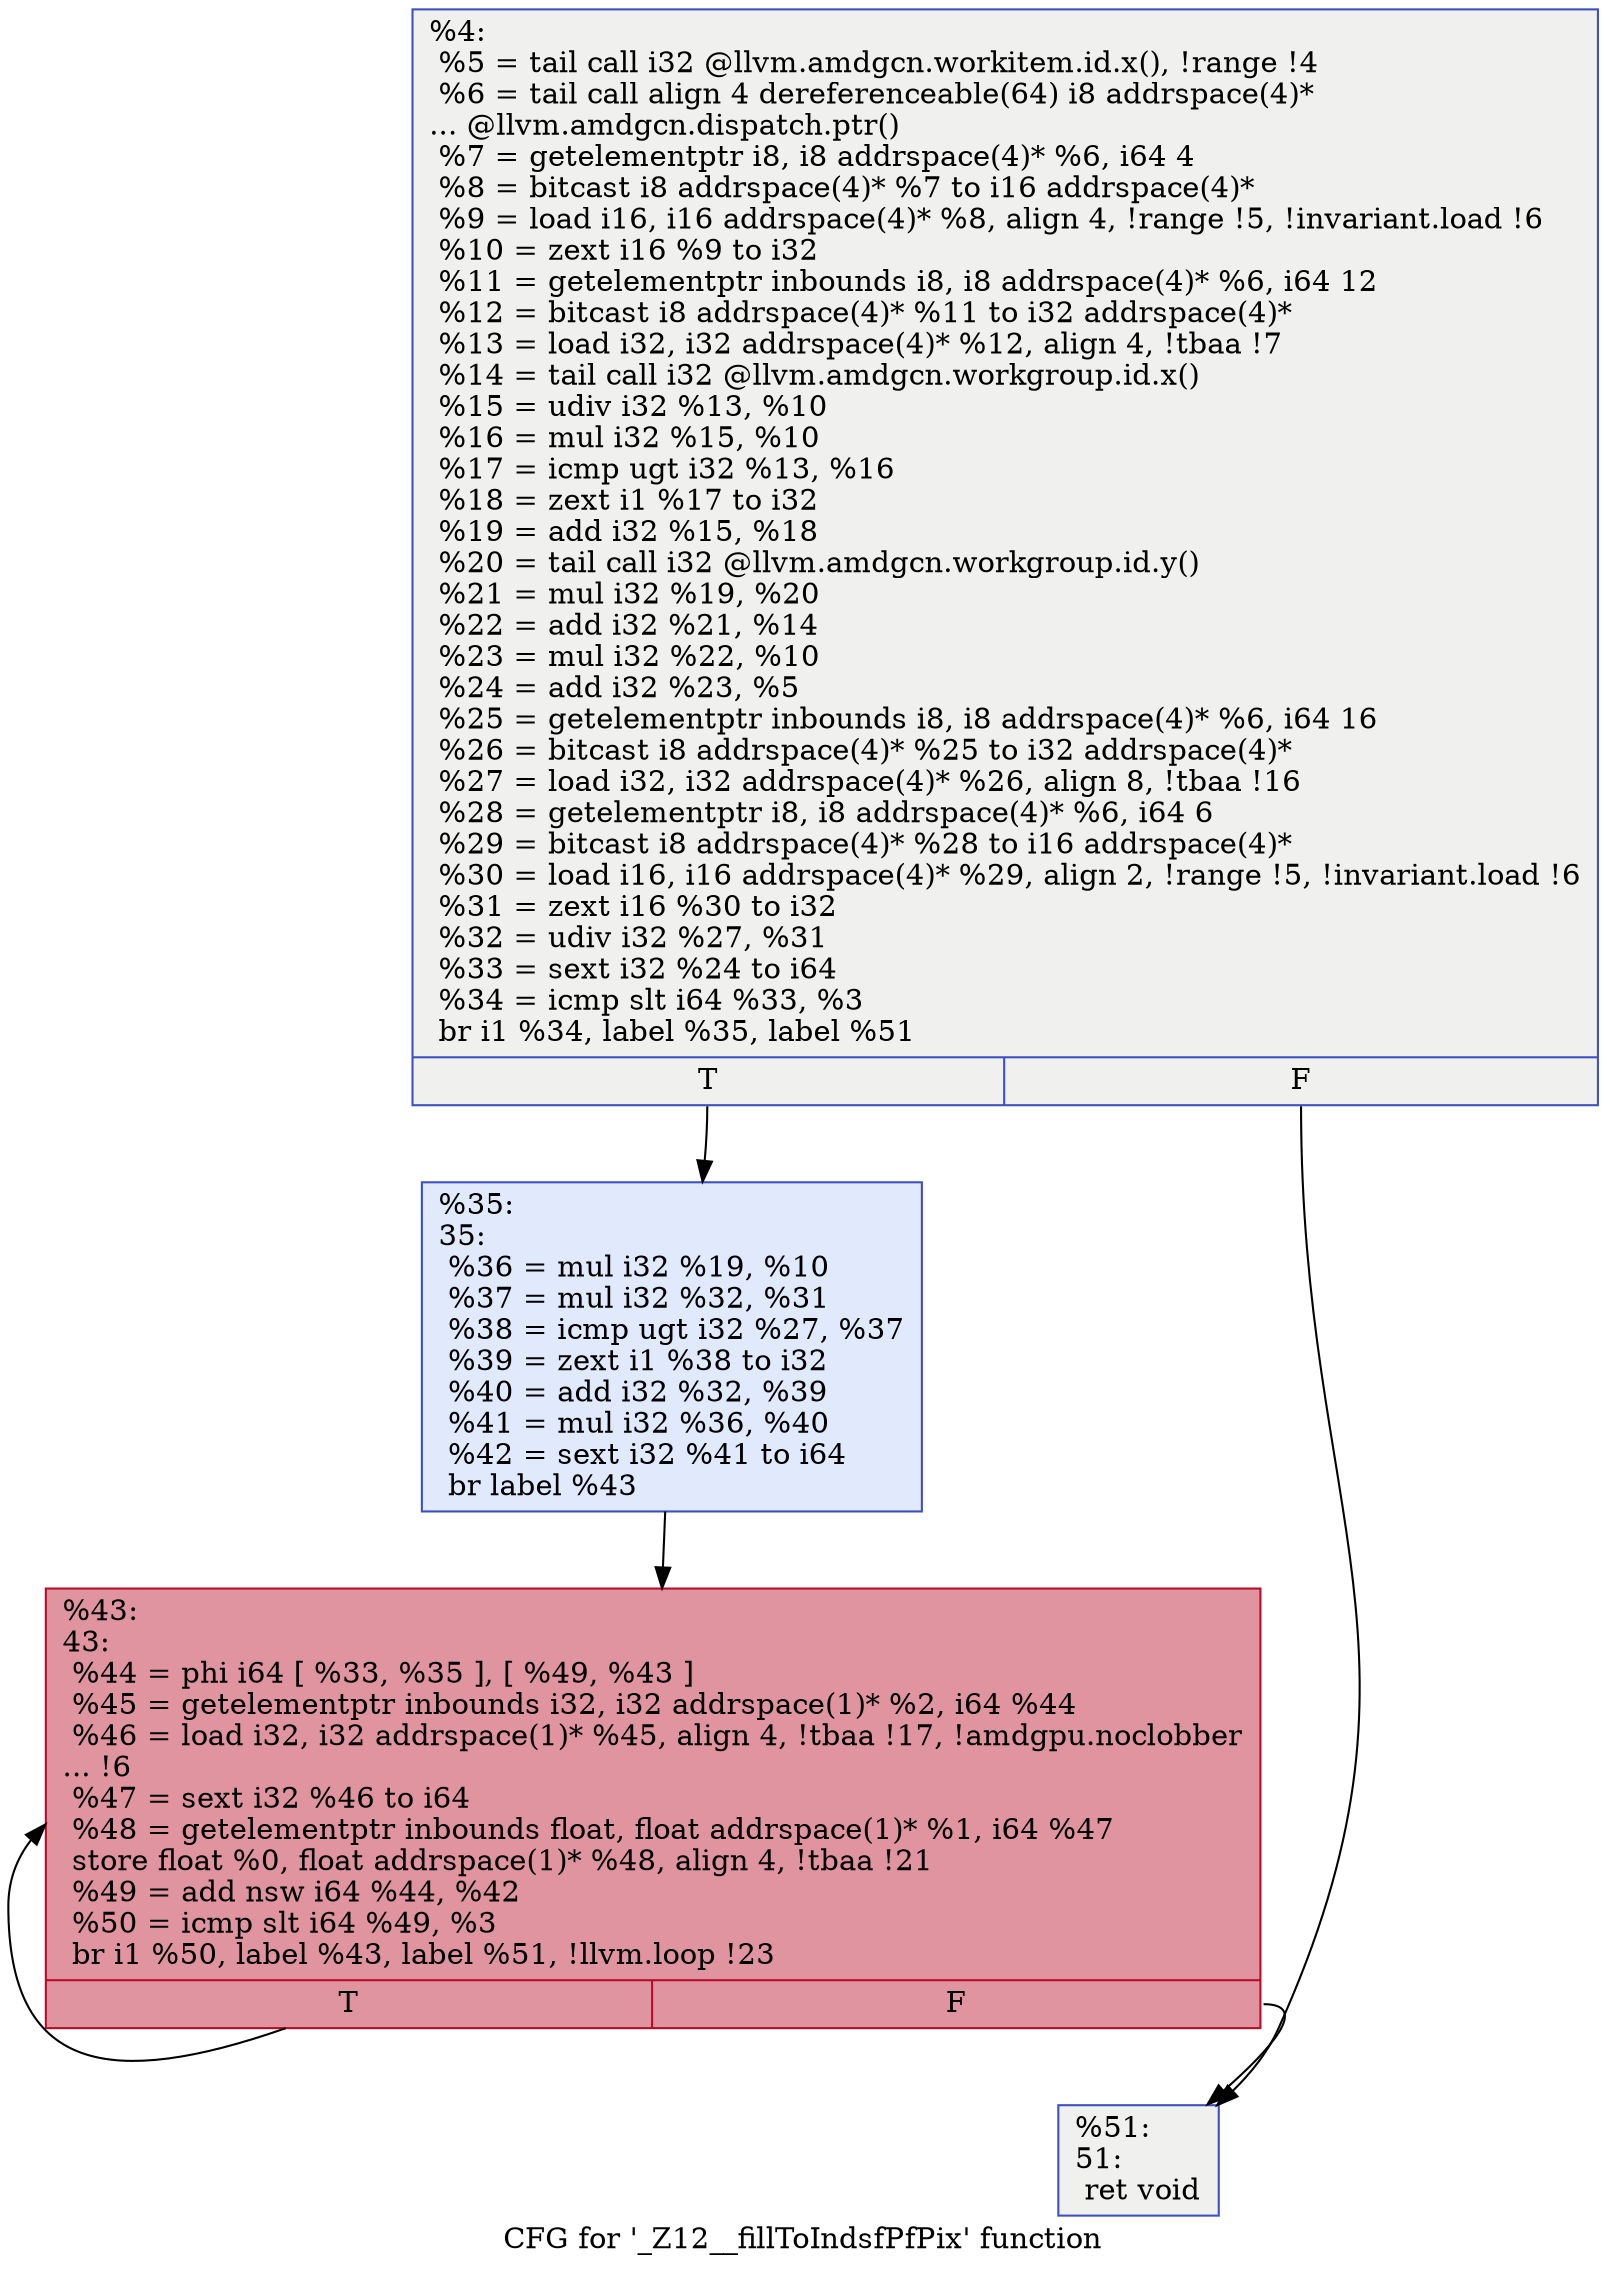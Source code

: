 digraph "CFG for '_Z12__fillToIndsfPfPix' function" {
	label="CFG for '_Z12__fillToIndsfPfPix' function";

	Node0x4831800 [shape=record,color="#3d50c3ff", style=filled, fillcolor="#dedcdb70",label="{%4:\l  %5 = tail call i32 @llvm.amdgcn.workitem.id.x(), !range !4\l  %6 = tail call align 4 dereferenceable(64) i8 addrspace(4)*\l... @llvm.amdgcn.dispatch.ptr()\l  %7 = getelementptr i8, i8 addrspace(4)* %6, i64 4\l  %8 = bitcast i8 addrspace(4)* %7 to i16 addrspace(4)*\l  %9 = load i16, i16 addrspace(4)* %8, align 4, !range !5, !invariant.load !6\l  %10 = zext i16 %9 to i32\l  %11 = getelementptr inbounds i8, i8 addrspace(4)* %6, i64 12\l  %12 = bitcast i8 addrspace(4)* %11 to i32 addrspace(4)*\l  %13 = load i32, i32 addrspace(4)* %12, align 4, !tbaa !7\l  %14 = tail call i32 @llvm.amdgcn.workgroup.id.x()\l  %15 = udiv i32 %13, %10\l  %16 = mul i32 %15, %10\l  %17 = icmp ugt i32 %13, %16\l  %18 = zext i1 %17 to i32\l  %19 = add i32 %15, %18\l  %20 = tail call i32 @llvm.amdgcn.workgroup.id.y()\l  %21 = mul i32 %19, %20\l  %22 = add i32 %21, %14\l  %23 = mul i32 %22, %10\l  %24 = add i32 %23, %5\l  %25 = getelementptr inbounds i8, i8 addrspace(4)* %6, i64 16\l  %26 = bitcast i8 addrspace(4)* %25 to i32 addrspace(4)*\l  %27 = load i32, i32 addrspace(4)* %26, align 8, !tbaa !16\l  %28 = getelementptr i8, i8 addrspace(4)* %6, i64 6\l  %29 = bitcast i8 addrspace(4)* %28 to i16 addrspace(4)*\l  %30 = load i16, i16 addrspace(4)* %29, align 2, !range !5, !invariant.load !6\l  %31 = zext i16 %30 to i32\l  %32 = udiv i32 %27, %31\l  %33 = sext i32 %24 to i64\l  %34 = icmp slt i64 %33, %3\l  br i1 %34, label %35, label %51\l|{<s0>T|<s1>F}}"];
	Node0x4831800:s0 -> Node0x4835410;
	Node0x4831800:s1 -> Node0x48354a0;
	Node0x4835410 [shape=record,color="#3d50c3ff", style=filled, fillcolor="#b9d0f970",label="{%35:\l35:                                               \l  %36 = mul i32 %19, %10\l  %37 = mul i32 %32, %31\l  %38 = icmp ugt i32 %27, %37\l  %39 = zext i1 %38 to i32\l  %40 = add i32 %32, %39\l  %41 = mul i32 %36, %40\l  %42 = sext i32 %41 to i64\l  br label %43\l}"];
	Node0x4835410 -> Node0x4835990;
	Node0x4835990 [shape=record,color="#b70d28ff", style=filled, fillcolor="#b70d2870",label="{%43:\l43:                                               \l  %44 = phi i64 [ %33, %35 ], [ %49, %43 ]\l  %45 = getelementptr inbounds i32, i32 addrspace(1)* %2, i64 %44\l  %46 = load i32, i32 addrspace(1)* %45, align 4, !tbaa !17, !amdgpu.noclobber\l... !6\l  %47 = sext i32 %46 to i64\l  %48 = getelementptr inbounds float, float addrspace(1)* %1, i64 %47\l  store float %0, float addrspace(1)* %48, align 4, !tbaa !21\l  %49 = add nsw i64 %44, %42\l  %50 = icmp slt i64 %49, %3\l  br i1 %50, label %43, label %51, !llvm.loop !23\l|{<s0>T|<s1>F}}"];
	Node0x4835990:s0 -> Node0x4835990;
	Node0x4835990:s1 -> Node0x48354a0;
	Node0x48354a0 [shape=record,color="#3d50c3ff", style=filled, fillcolor="#dedcdb70",label="{%51:\l51:                                               \l  ret void\l}"];
}
